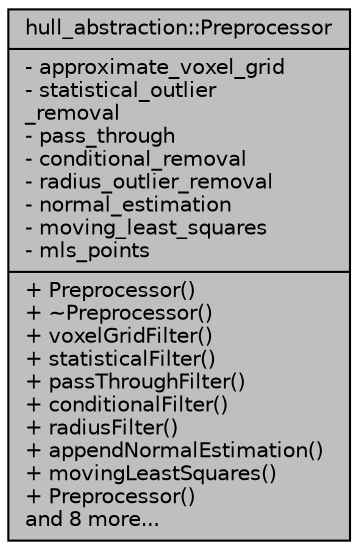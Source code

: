 digraph "hull_abstraction::Preprocessor"
{
 // INTERACTIVE_SVG=YES
 // LATEX_PDF_SIZE
  edge [fontname="Helvetica",fontsize="10",labelfontname="Helvetica",labelfontsize="10"];
  node [fontname="Helvetica",fontsize="10",shape=record];
  Node1 [label="{hull_abstraction::Preprocessor\n|- approximate_voxel_grid\l- statistical_outlier\l_removal\l- pass_through\l- conditional_removal\l- radius_outlier_removal\l- normal_estimation\l- moving_least_squares\l- mls_points\l|+ Preprocessor()\l+ ~Preprocessor()\l+ voxelGridFilter()\l+ statisticalFilter()\l+ passThroughFilter()\l+ conditionalFilter()\l+ radiusFilter()\l+ appendNormalEstimation()\l+ movingLeastSquares()\l+ Preprocessor()\land 8 more...\l}",height=0.2,width=0.4,color="black", fillcolor="grey75", style="filled", fontcolor="black",tooltip="The Preprocessor class."];
}
